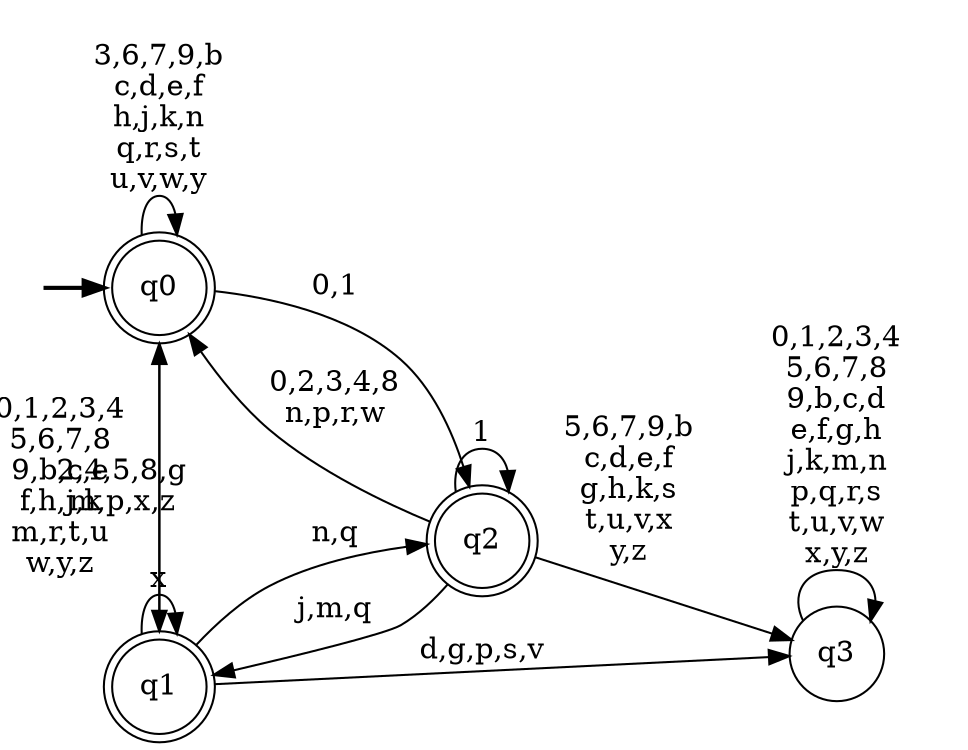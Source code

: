 digraph BlueStar {
__start0 [style = invis, shape = none, label = "", width = 0, height = 0];

rankdir=LR;
size="8,5";

s0 [style="rounded,filled", color="black", fillcolor="white" shape="doublecircle", label="q0"];
s1 [style="rounded,filled", color="black", fillcolor="white" shape="doublecircle", label="q1"];
s2 [style="rounded,filled", color="black", fillcolor="white" shape="doublecircle", label="q2"];
s3 [style="filled", color="black", fillcolor="white" shape="circle", label="q3"];
subgraph cluster_main { 
	graph [pad=".75", ranksep="0.15", nodesep="0.15"];
	 style=invis; 
	__start0 -> s0 [penwidth=2];
}
s0 -> s0 [label="3,6,7,9,b\nc,d,e,f\nh,j,k,n\nq,r,s,t\nu,v,w,y"];
s0 -> s1 [label="2,4,5,8,g\nm,p,x,z"];
s0 -> s2 [label="0,1"];
s1 -> s0 [label="0,1,2,3,4\n5,6,7,8\n9,b,c,e\nf,h,j,k\nm,r,t,u\nw,y,z"];
s1 -> s1 [label="x"];
s1 -> s2 [label="n,q"];
s1 -> s3 [label="d,g,p,s,v"];
s2 -> s0 [label="0,2,3,4,8\nn,p,r,w"];
s2 -> s1 [label="j,m,q"];
s2 -> s2 [label="1"];
s2 -> s3 [label="5,6,7,9,b\nc,d,e,f\ng,h,k,s\nt,u,v,x\ny,z"];
s3 -> s3 [label="0,1,2,3,4\n5,6,7,8\n9,b,c,d\ne,f,g,h\nj,k,m,n\np,q,r,s\nt,u,v,w\nx,y,z"];

}